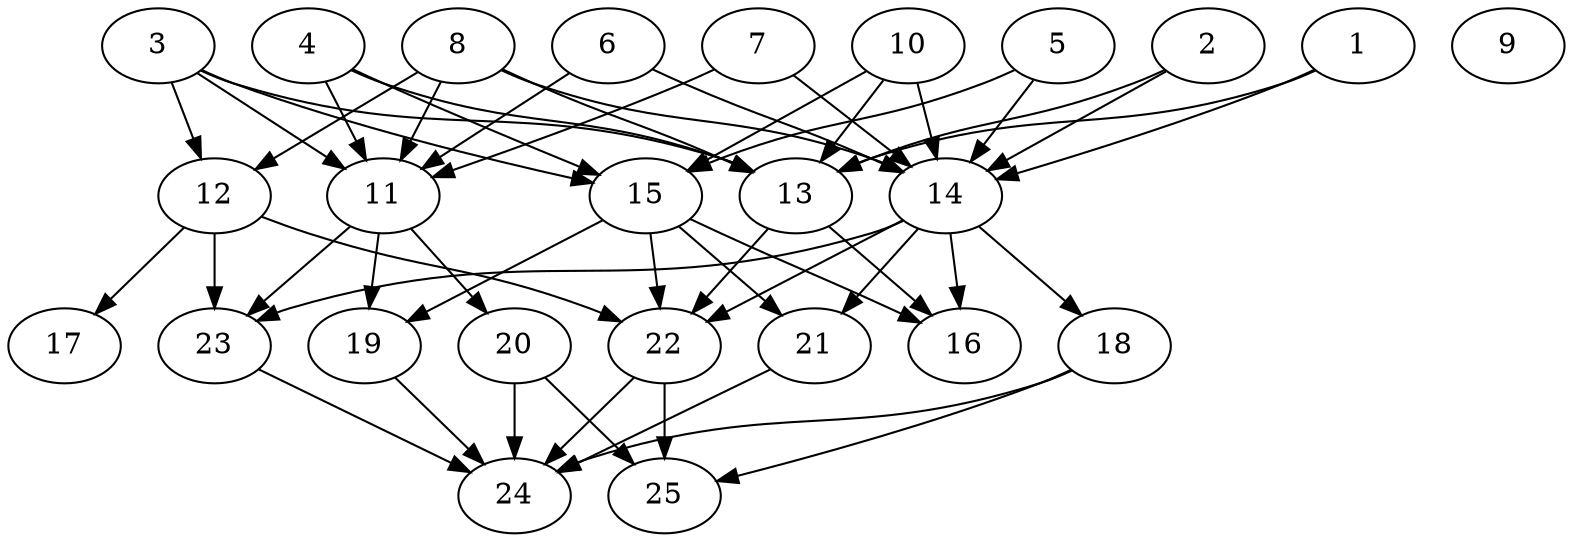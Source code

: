 // DAG automatically generated by daggen at Thu Oct  3 14:00:39 2019
// ./daggen --dot -n 25 --ccr 0.3 --fat 0.7 --regular 0.5 --density 0.7 --mindata 5242880 --maxdata 52428800 
digraph G {
  1 [size="42963627", alpha="0.00", expect_size="12889088"] 
  1 -> 13 [size ="12889088"]
  1 -> 14 [size ="12889088"]
  2 [size="77342720", alpha="0.02", expect_size="23202816"] 
  2 -> 13 [size ="23202816"]
  2 -> 14 [size ="23202816"]
  3 [size="34362027", alpha="0.12", expect_size="10308608"] 
  3 -> 11 [size ="10308608"]
  3 -> 12 [size ="10308608"]
  3 -> 13 [size ="10308608"]
  3 -> 15 [size ="10308608"]
  4 [size="78650027", alpha="0.13", expect_size="23595008"] 
  4 -> 11 [size ="23595008"]
  4 -> 13 [size ="23595008"]
  4 -> 15 [size ="23595008"]
  5 [size="64204800", alpha="0.12", expect_size="19261440"] 
  5 -> 14 [size ="19261440"]
  5 -> 15 [size ="19261440"]
  6 [size="156279467", alpha="0.07", expect_size="46883840"] 
  6 -> 11 [size ="46883840"]
  6 -> 14 [size ="46883840"]
  7 [size="133823147", alpha="0.00", expect_size="40146944"] 
  7 -> 11 [size ="40146944"]
  7 -> 14 [size ="40146944"]
  8 [size="122647893", alpha="0.02", expect_size="36794368"] 
  8 -> 11 [size ="36794368"]
  8 -> 12 [size ="36794368"]
  8 -> 13 [size ="36794368"]
  8 -> 14 [size ="36794368"]
  9 [size="154272427", alpha="0.06", expect_size="46281728"] 
  10 [size="103840427", alpha="0.16", expect_size="31152128"] 
  10 -> 13 [size ="31152128"]
  10 -> 14 [size ="31152128"]
  10 -> 15 [size ="31152128"]
  11 [size="161945600", alpha="0.11", expect_size="48583680"] 
  11 -> 19 [size ="48583680"]
  11 -> 20 [size ="48583680"]
  11 -> 23 [size ="48583680"]
  12 [size="163471360", alpha="0.08", expect_size="49041408"] 
  12 -> 17 [size ="49041408"]
  12 -> 22 [size ="49041408"]
  12 -> 23 [size ="49041408"]
  13 [size="25344000", alpha="0.10", expect_size="7603200"] 
  13 -> 16 [size ="7603200"]
  13 -> 22 [size ="7603200"]
  14 [size="120524800", alpha="0.10", expect_size="36157440"] 
  14 -> 16 [size ="36157440"]
  14 -> 18 [size ="36157440"]
  14 -> 21 [size ="36157440"]
  14 -> 22 [size ="36157440"]
  14 -> 23 [size ="36157440"]
  15 [size="68860587", alpha="0.04", expect_size="20658176"] 
  15 -> 16 [size ="20658176"]
  15 -> 19 [size ="20658176"]
  15 -> 21 [size ="20658176"]
  15 -> 22 [size ="20658176"]
  16 [size="161570133", alpha="0.15", expect_size="48471040"] 
  17 [size="58098347", alpha="0.14", expect_size="17429504"] 
  18 [size="61463893", alpha="0.09", expect_size="18439168"] 
  18 -> 24 [size ="18439168"]
  18 -> 25 [size ="18439168"]
  19 [size="77028693", alpha="0.04", expect_size="23108608"] 
  19 -> 24 [size ="23108608"]
  20 [size="124067840", alpha="0.01", expect_size="37220352"] 
  20 -> 24 [size ="37220352"]
  20 -> 25 [size ="37220352"]
  21 [size="91327147", alpha="0.01", expect_size="27398144"] 
  21 -> 24 [size ="27398144"]
  22 [size="18466133", alpha="0.08", expect_size="5539840"] 
  22 -> 24 [size ="5539840"]
  22 -> 25 [size ="5539840"]
  23 [size="79066453", alpha="0.18", expect_size="23719936"] 
  23 -> 24 [size ="23719936"]
  24 [size="161348267", alpha="0.16", expect_size="48404480"] 
  25 [size="82766507", alpha="0.19", expect_size="24829952"] 
}
